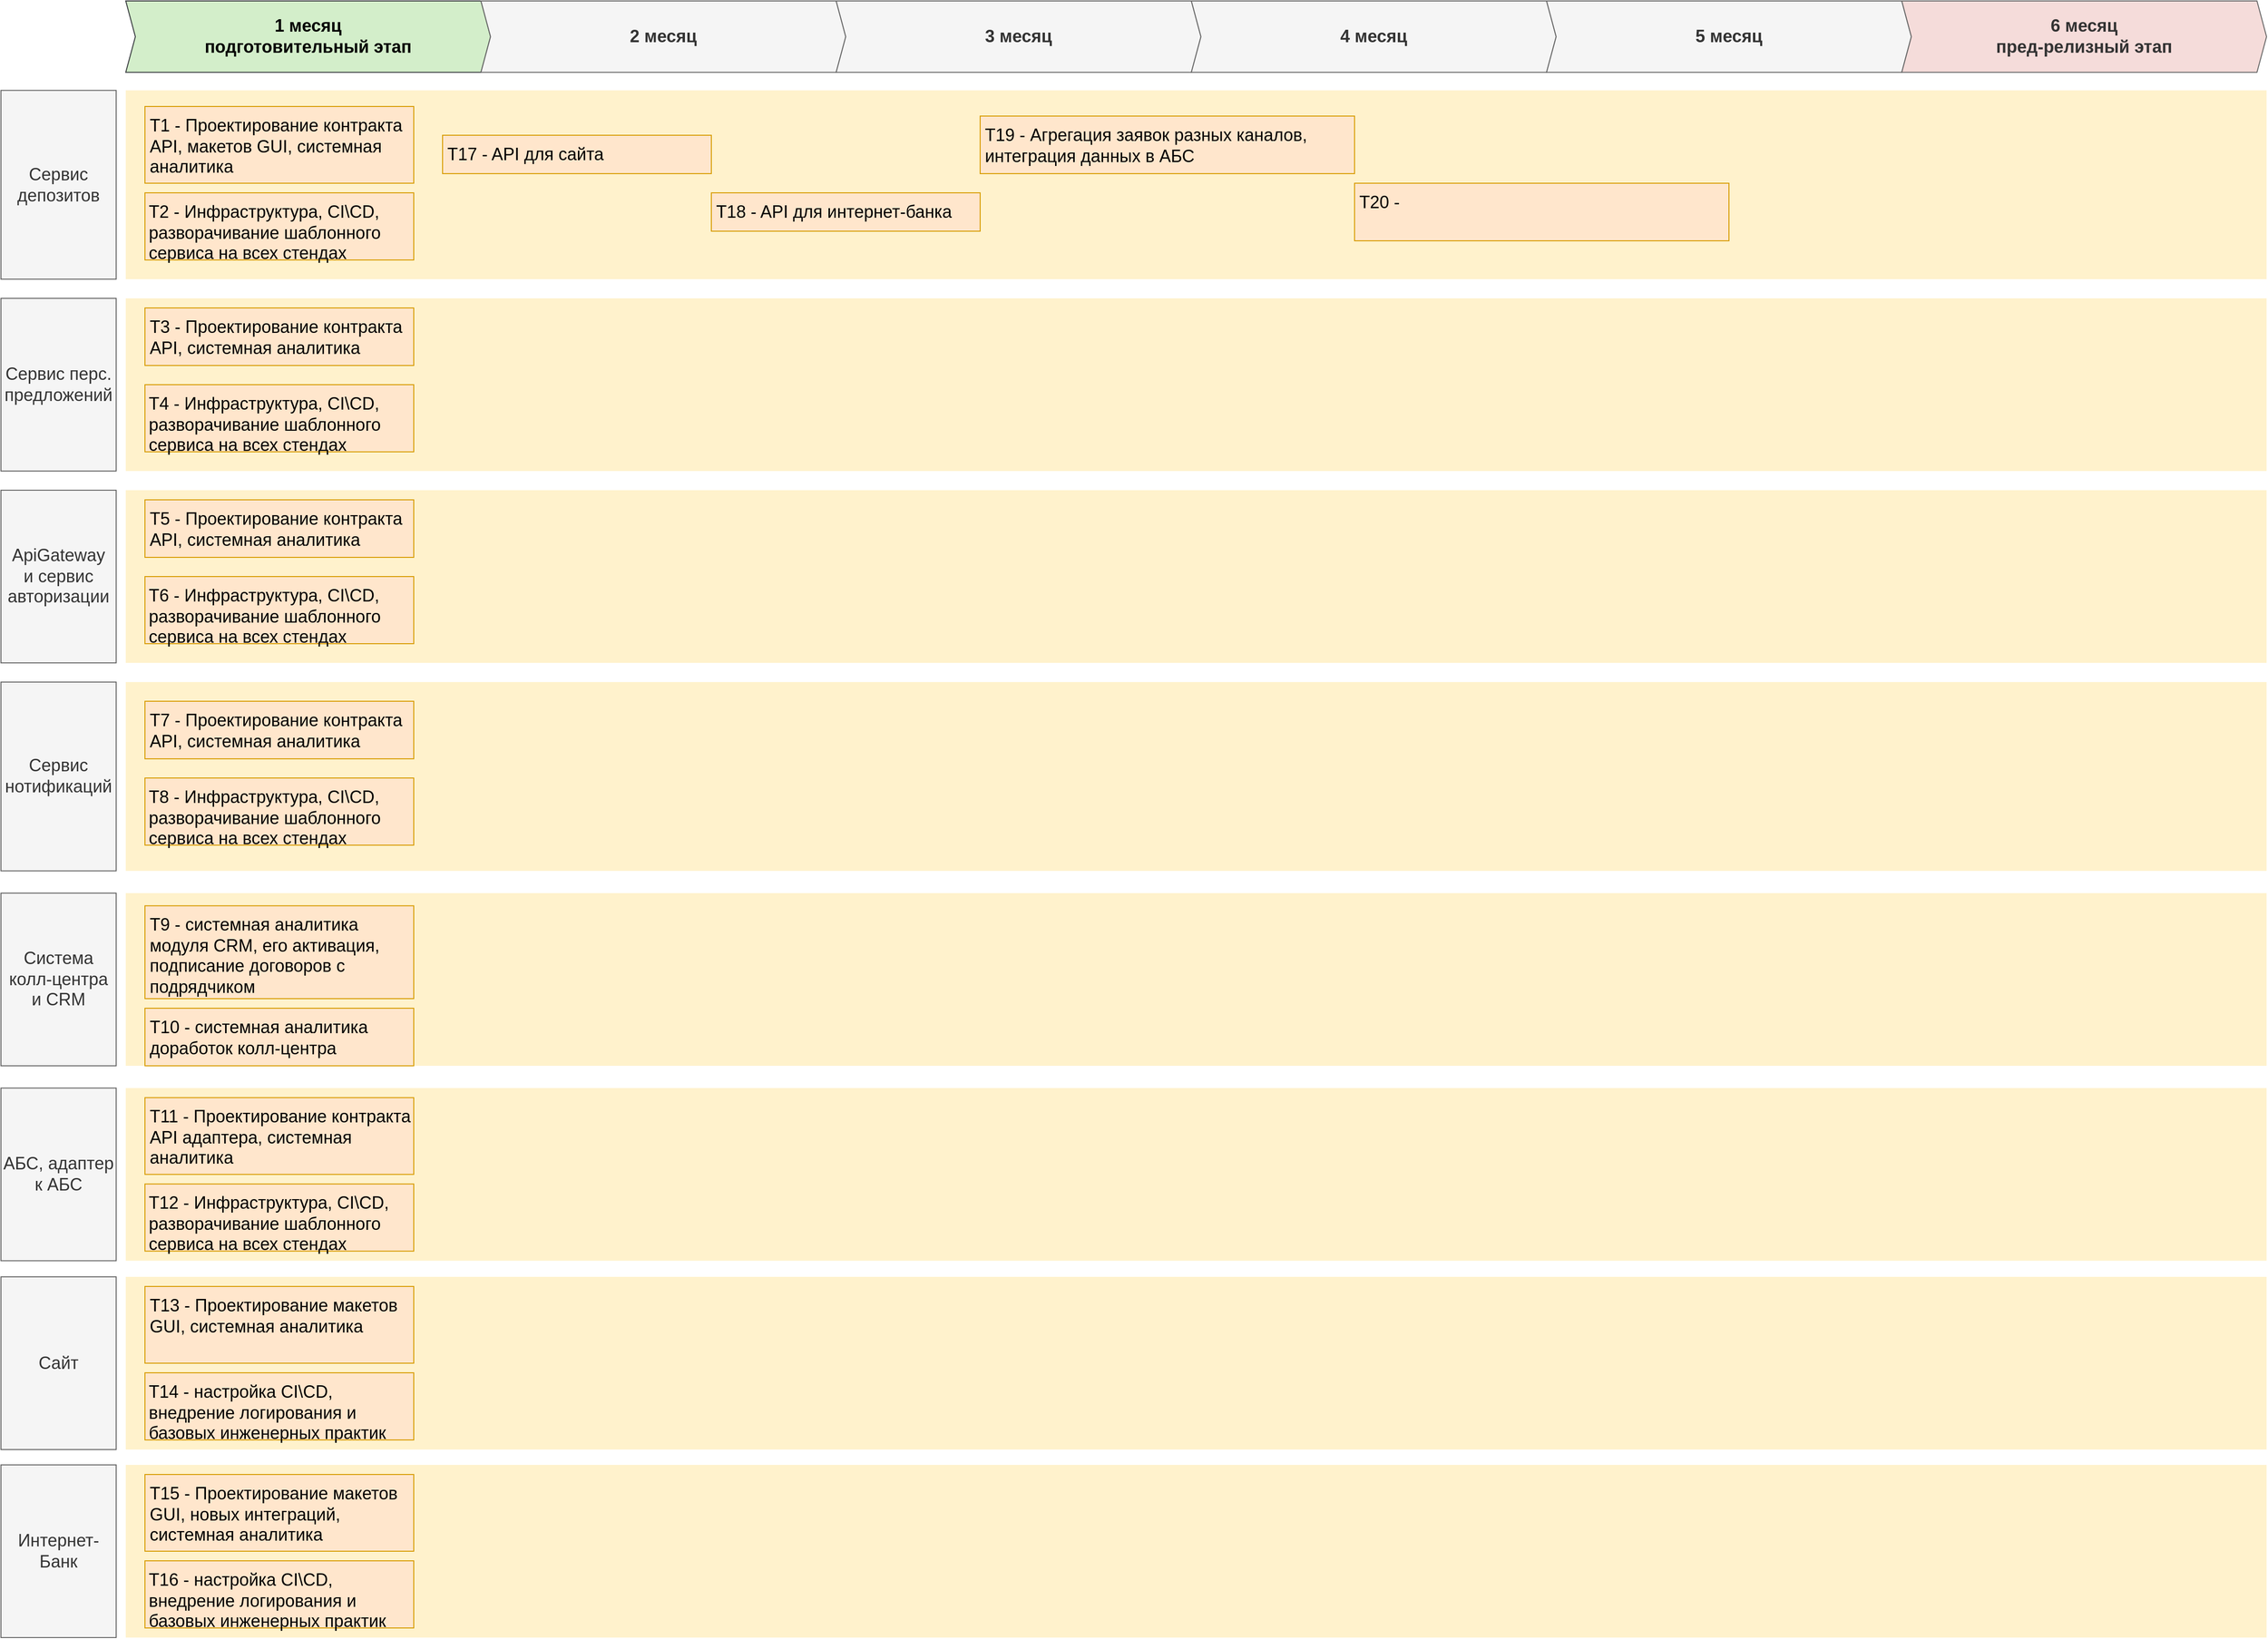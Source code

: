 <mxfile version="28.2.8">
  <diagram name="roadmap" id="2l_sZtIRdoLyPj4Sk1Ge">
    <mxGraphModel dx="3927" dy="2420" grid="1" gridSize="10" guides="1" tooltips="1" connect="1" arrows="1" fold="1" page="1" pageScale="1" pageWidth="827" pageHeight="1169" math="0" shadow="0">
      <root>
        <mxCell id="0" />
        <mxCell id="1" parent="0" />
        <mxCell id="nfSb1PT8enzWGBPoAT3M-1" value="" style="shape=rect;fillColor=#fff2cc;strokeColor=none;fontSize=24;html=1;whiteSpace=wrap;align=left;verticalAlign=top;spacing=5;rounded=0;" vertex="1" parent="1">
          <mxGeometry x="270" y="540" width="2230" height="180" as="geometry" />
        </mxCell>
        <mxCell id="nfSb1PT8enzWGBPoAT3M-2" value="" style="shape=rect;fillColor=#fff2cc;strokeColor=none;fontSize=24;html=1;whiteSpace=wrap;align=left;verticalAlign=top;spacing=5;rounded=0;" vertex="1" parent="1">
          <mxGeometry x="270" y="323.2" width="2230" height="196.8" as="geometry" />
        </mxCell>
        <mxCell id="nfSb1PT8enzWGBPoAT3M-3" value="T1 - Проектирование контракта API, макетов GUI, системная аналитика" style="shape=rect;fillColor=#ffe6cc;strokeColor=#d79b00;fontSize=18;html=1;whiteSpace=wrap;align=left;verticalAlign=top;spacing=5;rounded=0;" vertex="1" parent="1">
          <mxGeometry x="290" y="340" width="280" height="80" as="geometry" />
        </mxCell>
        <mxCell id="nfSb1PT8enzWGBPoAT3M-4" value="&lt;div style=&quot;text-align: left;&quot;&gt;&lt;span style=&quot;background-color: transparent; color: light-dark(rgb(0, 0, 0), rgb(255, 255, 255));&quot;&gt;&lt;font&gt;T2 - Инфраструктура, CI\CD, разворачивание шаблонного сервиса на всех стендах&amp;nbsp;&lt;/font&gt;&lt;/span&gt;&lt;/div&gt;" style="shape=rect;fillColor=#ffe6cc;strokeColor=#d79b00;fontSize=18;html=1;whiteSpace=wrap;align=center;verticalAlign=top;spacing=5;rounded=0;" vertex="1" parent="1">
          <mxGeometry x="290" y="430" width="280" height="70" as="geometry" />
        </mxCell>
        <mxCell id="nfSb1PT8enzWGBPoAT3M-5" value="Сервис депозитов" style="rounded=0;whiteSpace=wrap;html=1;fillColor=#f5f5f5;fontColor=#333333;strokeColor=#666666;fontSize=18;" vertex="1" parent="1">
          <mxGeometry x="140" y="323.2" width="120" height="196.8" as="geometry" />
        </mxCell>
        <mxCell id="nfSb1PT8enzWGBPoAT3M-6" value="Сервис перс.&lt;div&gt;предложений&lt;/div&gt;" style="rounded=0;whiteSpace=wrap;html=1;fillColor=#f5f5f5;fontColor=#333333;strokeColor=#666666;fontSize=18;" vertex="1" parent="1">
          <mxGeometry x="140" y="540" width="120" height="180" as="geometry" />
        </mxCell>
        <mxCell id="nfSb1PT8enzWGBPoAT3M-7" value="1 месяц&lt;div&gt;подготовительный этап&lt;/div&gt;" style="shape=step;perimeter=stepPerimeter;whiteSpace=wrap;html=1;fixedSize=1;size=10;fillColor=#D3EECA;strokeColor=#36393d;fontSize=18;fontStyle=1;align=center;rounded=0;" vertex="1" parent="1">
          <mxGeometry x="270" y="230" width="380" height="74.4" as="geometry" />
        </mxCell>
        <mxCell id="nfSb1PT8enzWGBPoAT3M-8" value="2 месяц" style="shape=step;perimeter=stepPerimeter;whiteSpace=wrap;html=1;fixedSize=1;size=10;fillColor=#f5f5f5;strokeColor=#666666;fontSize=18;fontStyle=1;align=center;rounded=0;fontColor=#333333;" vertex="1" parent="1">
          <mxGeometry x="640" y="230" width="380" height="74.4" as="geometry" />
        </mxCell>
        <mxCell id="nfSb1PT8enzWGBPoAT3M-9" value="3 месяц" style="shape=step;perimeter=stepPerimeter;whiteSpace=wrap;html=1;fixedSize=1;size=10;fillColor=#f5f5f5;strokeColor=#666666;fontSize=18;fontStyle=1;align=center;rounded=0;fontColor=#333333;" vertex="1" parent="1">
          <mxGeometry x="1010" y="230" width="380" height="74.4" as="geometry" />
        </mxCell>
        <mxCell id="nfSb1PT8enzWGBPoAT3M-10" value="4 месяц" style="shape=step;perimeter=stepPerimeter;whiteSpace=wrap;html=1;fixedSize=1;size=10;fillColor=#f5f5f5;strokeColor=#666666;fontSize=18;fontStyle=1;align=center;rounded=0;fontColor=#333333;" vertex="1" parent="1">
          <mxGeometry x="1380" y="230" width="380" height="74.4" as="geometry" />
        </mxCell>
        <mxCell id="nfSb1PT8enzWGBPoAT3M-11" value="5 месяц" style="shape=step;perimeter=stepPerimeter;whiteSpace=wrap;html=1;fixedSize=1;size=10;fillColor=#f5f5f5;strokeColor=#666666;fontSize=18;fontStyle=1;align=center;rounded=0;fontColor=#333333;" vertex="1" parent="1">
          <mxGeometry x="1750" y="230" width="380" height="74.4" as="geometry" />
        </mxCell>
        <mxCell id="nfSb1PT8enzWGBPoAT3M-12" value="6 месяц&lt;div&gt;пред-релизный этап&lt;/div&gt;" style="shape=step;perimeter=stepPerimeter;whiteSpace=wrap;html=1;fixedSize=1;size=10;fillColor=#F5DCDA;strokeColor=#666666;fontSize=18;fontStyle=1;align=center;rounded=0;fontColor=#333333;direction=east;" vertex="1" parent="1">
          <mxGeometry x="2120" y="230" width="380" height="74.4" as="geometry" />
        </mxCell>
        <mxCell id="nfSb1PT8enzWGBPoAT3M-13" value="" style="shape=rect;fillColor=#fff2cc;strokeColor=none;fontSize=24;html=1;whiteSpace=wrap;align=left;verticalAlign=top;spacing=5;rounded=0;" vertex="1" parent="1">
          <mxGeometry x="270" y="740" width="2230" height="180" as="geometry" />
        </mxCell>
        <mxCell id="nfSb1PT8enzWGBPoAT3M-14" value="ApiGateway&lt;div&gt;и сервис авторизации&lt;/div&gt;" style="rounded=0;whiteSpace=wrap;html=1;fillColor=#f5f5f5;fontColor=#333333;strokeColor=#666666;fontSize=18;" vertex="1" parent="1">
          <mxGeometry x="140" y="740" width="120" height="180" as="geometry" />
        </mxCell>
        <mxCell id="nfSb1PT8enzWGBPoAT3M-16" value="" style="shape=rect;fillColor=#fff2cc;strokeColor=none;fontSize=24;html=1;whiteSpace=wrap;align=left;verticalAlign=top;spacing=5;rounded=0;" vertex="1" parent="1">
          <mxGeometry x="270" y="940" width="2230" height="196.8" as="geometry" />
        </mxCell>
        <mxCell id="nfSb1PT8enzWGBPoAT3M-17" value="Сервис нотификаций" style="rounded=0;whiteSpace=wrap;html=1;fillColor=#f5f5f5;fontColor=#333333;strokeColor=#666666;fontSize=18;" vertex="1" parent="1">
          <mxGeometry x="140" y="940" width="120" height="196.8" as="geometry" />
        </mxCell>
        <mxCell id="nfSb1PT8enzWGBPoAT3M-19" value="" style="shape=rect;fillColor=#fff2cc;strokeColor=none;fontSize=24;html=1;whiteSpace=wrap;align=left;verticalAlign=top;spacing=5;rounded=0;" vertex="1" parent="1">
          <mxGeometry x="270" y="1160" width="2230" height="180" as="geometry" />
        </mxCell>
        <mxCell id="nfSb1PT8enzWGBPoAT3M-20" value="Система колл-центра и CRM" style="rounded=0;whiteSpace=wrap;html=1;fillColor=#f5f5f5;fontColor=#333333;strokeColor=#666666;fontSize=18;" vertex="1" parent="1">
          <mxGeometry x="140" y="1160" width="120" height="180" as="geometry" />
        </mxCell>
        <mxCell id="nfSb1PT8enzWGBPoAT3M-21" value="" style="shape=rect;fillColor=#fff2cc;strokeColor=none;fontSize=24;html=1;whiteSpace=wrap;align=left;verticalAlign=top;spacing=5;rounded=0;" vertex="1" parent="1">
          <mxGeometry x="270" y="1363.2" width="2230" height="180" as="geometry" />
        </mxCell>
        <mxCell id="nfSb1PT8enzWGBPoAT3M-22" value="АБС, адаптер к АБС" style="rounded=0;whiteSpace=wrap;html=1;fillColor=#f5f5f5;fontColor=#333333;strokeColor=#666666;fontSize=18;" vertex="1" parent="1">
          <mxGeometry x="140" y="1363.2" width="120" height="180" as="geometry" />
        </mxCell>
        <mxCell id="nfSb1PT8enzWGBPoAT3M-23" value="T3 - Проектирование контракта API, системная аналитика" style="shape=rect;fillColor=#ffe6cc;strokeColor=#d79b00;fontSize=18;html=1;whiteSpace=wrap;align=left;verticalAlign=top;spacing=5;rounded=0;" vertex="1" parent="1">
          <mxGeometry x="290" y="550" width="280" height="60" as="geometry" />
        </mxCell>
        <mxCell id="nfSb1PT8enzWGBPoAT3M-24" value="&lt;div style=&quot;text-align: left;&quot;&gt;&lt;span style=&quot;background-color: transparent; color: light-dark(rgb(0, 0, 0), rgb(255, 255, 255));&quot;&gt;&lt;font&gt;T4 - Инфраструктура, CI\CD, разворачивание шаблонного сервиса на всех стендах&amp;nbsp;&lt;/font&gt;&lt;/span&gt;&lt;/div&gt;" style="shape=rect;fillColor=#ffe6cc;strokeColor=#d79b00;fontSize=18;html=1;whiteSpace=wrap;align=center;verticalAlign=top;spacing=5;rounded=0;" vertex="1" parent="1">
          <mxGeometry x="290" y="630" width="280" height="70" as="geometry" />
        </mxCell>
        <mxCell id="nfSb1PT8enzWGBPoAT3M-25" value="T5 - Проектирование контракта API, системная аналитика" style="shape=rect;fillColor=#ffe6cc;strokeColor=#d79b00;fontSize=18;html=1;whiteSpace=wrap;align=left;verticalAlign=top;spacing=5;rounded=0;" vertex="1" parent="1">
          <mxGeometry x="290" y="750" width="280" height="60" as="geometry" />
        </mxCell>
        <mxCell id="nfSb1PT8enzWGBPoAT3M-26" value="&lt;div style=&quot;text-align: left;&quot;&gt;&lt;span style=&quot;background-color: transparent; color: light-dark(rgb(0, 0, 0), rgb(255, 255, 255));&quot;&gt;&lt;font&gt;T6 - Инфраструктура, CI\CD, разворачивание шаблонного сервиса на всех стендах&amp;nbsp;&lt;/font&gt;&lt;/span&gt;&lt;/div&gt;" style="shape=rect;fillColor=#ffe6cc;strokeColor=#d79b00;fontSize=18;html=1;whiteSpace=wrap;align=center;verticalAlign=top;spacing=5;rounded=0;" vertex="1" parent="1">
          <mxGeometry x="290" y="830" width="280" height="70" as="geometry" />
        </mxCell>
        <mxCell id="nfSb1PT8enzWGBPoAT3M-27" value="T11 - Проектирование контракта API адаптера, системная аналитика" style="shape=rect;fillColor=#ffe6cc;strokeColor=#d79b00;fontSize=18;html=1;whiteSpace=wrap;align=left;verticalAlign=top;spacing=5;rounded=0;" vertex="1" parent="1">
          <mxGeometry x="290" y="1373.2" width="280" height="80" as="geometry" />
        </mxCell>
        <mxCell id="nfSb1PT8enzWGBPoAT3M-28" value="&lt;div style=&quot;text-align: left;&quot;&gt;&lt;span style=&quot;background-color: transparent; color: light-dark(rgb(0, 0, 0), rgb(255, 255, 255));&quot;&gt;&lt;font&gt;T12 - Инфраструктура, CI\CD, разворачивание шаблонного сервиса на всех стендах&amp;nbsp;&lt;/font&gt;&lt;/span&gt;&lt;/div&gt;" style="shape=rect;fillColor=#ffe6cc;strokeColor=#d79b00;fontSize=18;html=1;whiteSpace=wrap;align=center;verticalAlign=top;spacing=5;rounded=0;" vertex="1" parent="1">
          <mxGeometry x="290" y="1463.2" width="280" height="70" as="geometry" />
        </mxCell>
        <mxCell id="nfSb1PT8enzWGBPoAT3M-29" value="T7 - Проектирование контракта API, системная аналитика" style="shape=rect;fillColor=#ffe6cc;strokeColor=#d79b00;fontSize=18;html=1;whiteSpace=wrap;align=left;verticalAlign=top;spacing=5;rounded=0;" vertex="1" parent="1">
          <mxGeometry x="290" y="960" width="280" height="60" as="geometry" />
        </mxCell>
        <mxCell id="nfSb1PT8enzWGBPoAT3M-30" value="&lt;div style=&quot;text-align: left;&quot;&gt;&lt;span style=&quot;background-color: transparent; color: light-dark(rgb(0, 0, 0), rgb(255, 255, 255));&quot;&gt;&lt;font&gt;T8 - Инфраструктура, CI\CD, разворачивание шаблонного сервиса на всех стендах&amp;nbsp;&lt;/font&gt;&lt;/span&gt;&lt;/div&gt;" style="shape=rect;fillColor=#ffe6cc;strokeColor=#d79b00;fontSize=18;html=1;whiteSpace=wrap;align=center;verticalAlign=top;spacing=5;rounded=0;" vertex="1" parent="1">
          <mxGeometry x="290" y="1040" width="280" height="70" as="geometry" />
        </mxCell>
        <mxCell id="nfSb1PT8enzWGBPoAT3M-32" value="T9 - системная аналитика модуля CRM, его активация, подписание договоров с подрядчиком" style="shape=rect;fillColor=#ffe6cc;strokeColor=#d79b00;fontSize=18;html=1;whiteSpace=wrap;align=left;verticalAlign=top;spacing=5;rounded=0;" vertex="1" parent="1">
          <mxGeometry x="290" y="1173.2" width="280" height="96.8" as="geometry" />
        </mxCell>
        <mxCell id="nfSb1PT8enzWGBPoAT3M-33" value="" style="shape=rect;fillColor=#fff2cc;strokeColor=none;fontSize=24;html=1;whiteSpace=wrap;align=left;verticalAlign=top;spacing=5;rounded=0;" vertex="1" parent="1">
          <mxGeometry x="270" y="1560" width="2230" height="180" as="geometry" />
        </mxCell>
        <mxCell id="nfSb1PT8enzWGBPoAT3M-34" value="Сайт" style="rounded=0;whiteSpace=wrap;html=1;fillColor=#f5f5f5;fontColor=#333333;strokeColor=#666666;fontSize=18;" vertex="1" parent="1">
          <mxGeometry x="140" y="1560" width="120" height="180" as="geometry" />
        </mxCell>
        <mxCell id="nfSb1PT8enzWGBPoAT3M-35" value="T13 - Проектирование макетов GUI, системная аналитика" style="shape=rect;fillColor=#ffe6cc;strokeColor=#d79b00;fontSize=18;html=1;whiteSpace=wrap;align=left;verticalAlign=top;spacing=5;rounded=0;" vertex="1" parent="1">
          <mxGeometry x="290" y="1570" width="280" height="80" as="geometry" />
        </mxCell>
        <mxCell id="nfSb1PT8enzWGBPoAT3M-36" value="&lt;div style=&quot;text-align: left;&quot;&gt;&lt;span style=&quot;background-color: transparent; color: light-dark(rgb(0, 0, 0), rgb(255, 255, 255));&quot;&gt;&lt;font&gt;T14 - настройка CI\CD, внедрение логирования и базовых инженерных практик&lt;/font&gt;&lt;/span&gt;&lt;/div&gt;" style="shape=rect;fillColor=#ffe6cc;strokeColor=#d79b00;fontSize=18;html=1;whiteSpace=wrap;align=center;verticalAlign=top;spacing=5;rounded=0;" vertex="1" parent="1">
          <mxGeometry x="290" y="1660" width="280" height="70" as="geometry" />
        </mxCell>
        <mxCell id="nfSb1PT8enzWGBPoAT3M-37" value="" style="shape=rect;fillColor=#fff2cc;strokeColor=none;fontSize=24;html=1;whiteSpace=wrap;align=left;verticalAlign=top;spacing=5;rounded=0;" vertex="1" parent="1">
          <mxGeometry x="270" y="1756" width="2230" height="180" as="geometry" />
        </mxCell>
        <mxCell id="nfSb1PT8enzWGBPoAT3M-38" value="Интернет-Банк" style="rounded=0;whiteSpace=wrap;html=1;fillColor=#f5f5f5;fontColor=#333333;strokeColor=#666666;fontSize=18;" vertex="1" parent="1">
          <mxGeometry x="140" y="1756" width="120" height="180" as="geometry" />
        </mxCell>
        <mxCell id="nfSb1PT8enzWGBPoAT3M-39" value="T15 - Проектирование макетов GUI, новых интеграций, системная аналитика" style="shape=rect;fillColor=#ffe6cc;strokeColor=#d79b00;fontSize=18;html=1;whiteSpace=wrap;align=left;verticalAlign=top;spacing=5;rounded=0;" vertex="1" parent="1">
          <mxGeometry x="290" y="1766" width="280" height="80" as="geometry" />
        </mxCell>
        <mxCell id="nfSb1PT8enzWGBPoAT3M-40" value="&lt;div style=&quot;text-align: left;&quot;&gt;&lt;span style=&quot;background-color: transparent; color: light-dark(rgb(0, 0, 0), rgb(255, 255, 255));&quot;&gt;&lt;font&gt;T16 -&amp;nbsp;&lt;/font&gt;&lt;/span&gt;&lt;span style=&quot;background-color: transparent; color: light-dark(rgb(0, 0, 0), rgb(255, 255, 255));&quot;&gt;настройка CI\CD, внедрение логирования и базовых инженерных практик&lt;/span&gt;&lt;/div&gt;" style="shape=rect;fillColor=#ffe6cc;strokeColor=#d79b00;fontSize=18;html=1;whiteSpace=wrap;align=center;verticalAlign=top;spacing=5;rounded=0;" vertex="1" parent="1">
          <mxGeometry x="290" y="1856" width="280" height="70" as="geometry" />
        </mxCell>
        <mxCell id="nfSb1PT8enzWGBPoAT3M-42" value="T10 - системная аналитика доработок колл-центра" style="shape=rect;fillColor=#ffe6cc;strokeColor=#d79b00;fontSize=18;html=1;whiteSpace=wrap;align=left;verticalAlign=top;spacing=5;rounded=0;" vertex="1" parent="1">
          <mxGeometry x="290" y="1280" width="280" height="60" as="geometry" />
        </mxCell>
        <mxCell id="nfSb1PT8enzWGBPoAT3M-43" value="T17 - API для сайта" style="shape=rect;fillColor=#ffe6cc;strokeColor=#d79b00;fontSize=18;html=1;whiteSpace=wrap;align=left;verticalAlign=top;spacing=5;rounded=0;" vertex="1" parent="1">
          <mxGeometry x="600" y="370" width="280" height="40" as="geometry" />
        </mxCell>
        <mxCell id="nfSb1PT8enzWGBPoAT3M-44" value="T18 - API для интернет-банка" style="shape=rect;fillColor=#ffe6cc;strokeColor=#d79b00;fontSize=18;html=1;whiteSpace=wrap;align=left;verticalAlign=top;spacing=5;rounded=0;" vertex="1" parent="1">
          <mxGeometry x="880" y="430" width="280" height="40" as="geometry" />
        </mxCell>
        <mxCell id="nfSb1PT8enzWGBPoAT3M-45" value="T19 - Агрегация заявок разных каналов, интеграция данных в АБС" style="shape=rect;fillColor=#ffe6cc;strokeColor=#d79b00;fontSize=18;html=1;whiteSpace=wrap;align=left;verticalAlign=top;spacing=5;rounded=0;" vertex="1" parent="1">
          <mxGeometry x="1160" y="350" width="390" height="60" as="geometry" />
        </mxCell>
        <mxCell id="nfSb1PT8enzWGBPoAT3M-46" value="T20 -&amp;nbsp;" style="shape=rect;fillColor=#ffe6cc;strokeColor=#d79b00;fontSize=18;html=1;whiteSpace=wrap;align=left;verticalAlign=top;spacing=5;rounded=0;" vertex="1" parent="1">
          <mxGeometry x="1550" y="420" width="390" height="60" as="geometry" />
        </mxCell>
      </root>
    </mxGraphModel>
  </diagram>
</mxfile>
